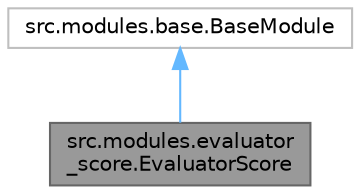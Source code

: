 digraph "src.modules.evaluator_score.EvaluatorScore"
{
 // LATEX_PDF_SIZE
  bgcolor="transparent";
  edge [fontname=Helvetica,fontsize=10,labelfontname=Helvetica,labelfontsize=10];
  node [fontname=Helvetica,fontsize=10,shape=box,height=0.2,width=0.4];
  Node1 [id="Node000001",label="src.modules.evaluator\l_score.EvaluatorScore",height=0.2,width=0.4,color="gray40", fillcolor="grey60", style="filled", fontcolor="black",tooltip=" "];
  Node2 -> Node1 [id="edge1_Node000001_Node000002",dir="back",color="steelblue1",style="solid",tooltip=" "];
  Node2 [id="Node000002",label="src.modules.base.BaseModule",height=0.2,width=0.4,color="grey75", fillcolor="white", style="filled",URL="$classsrc_1_1modules_1_1base_1_1_base_module.html",tooltip=" "];
}
